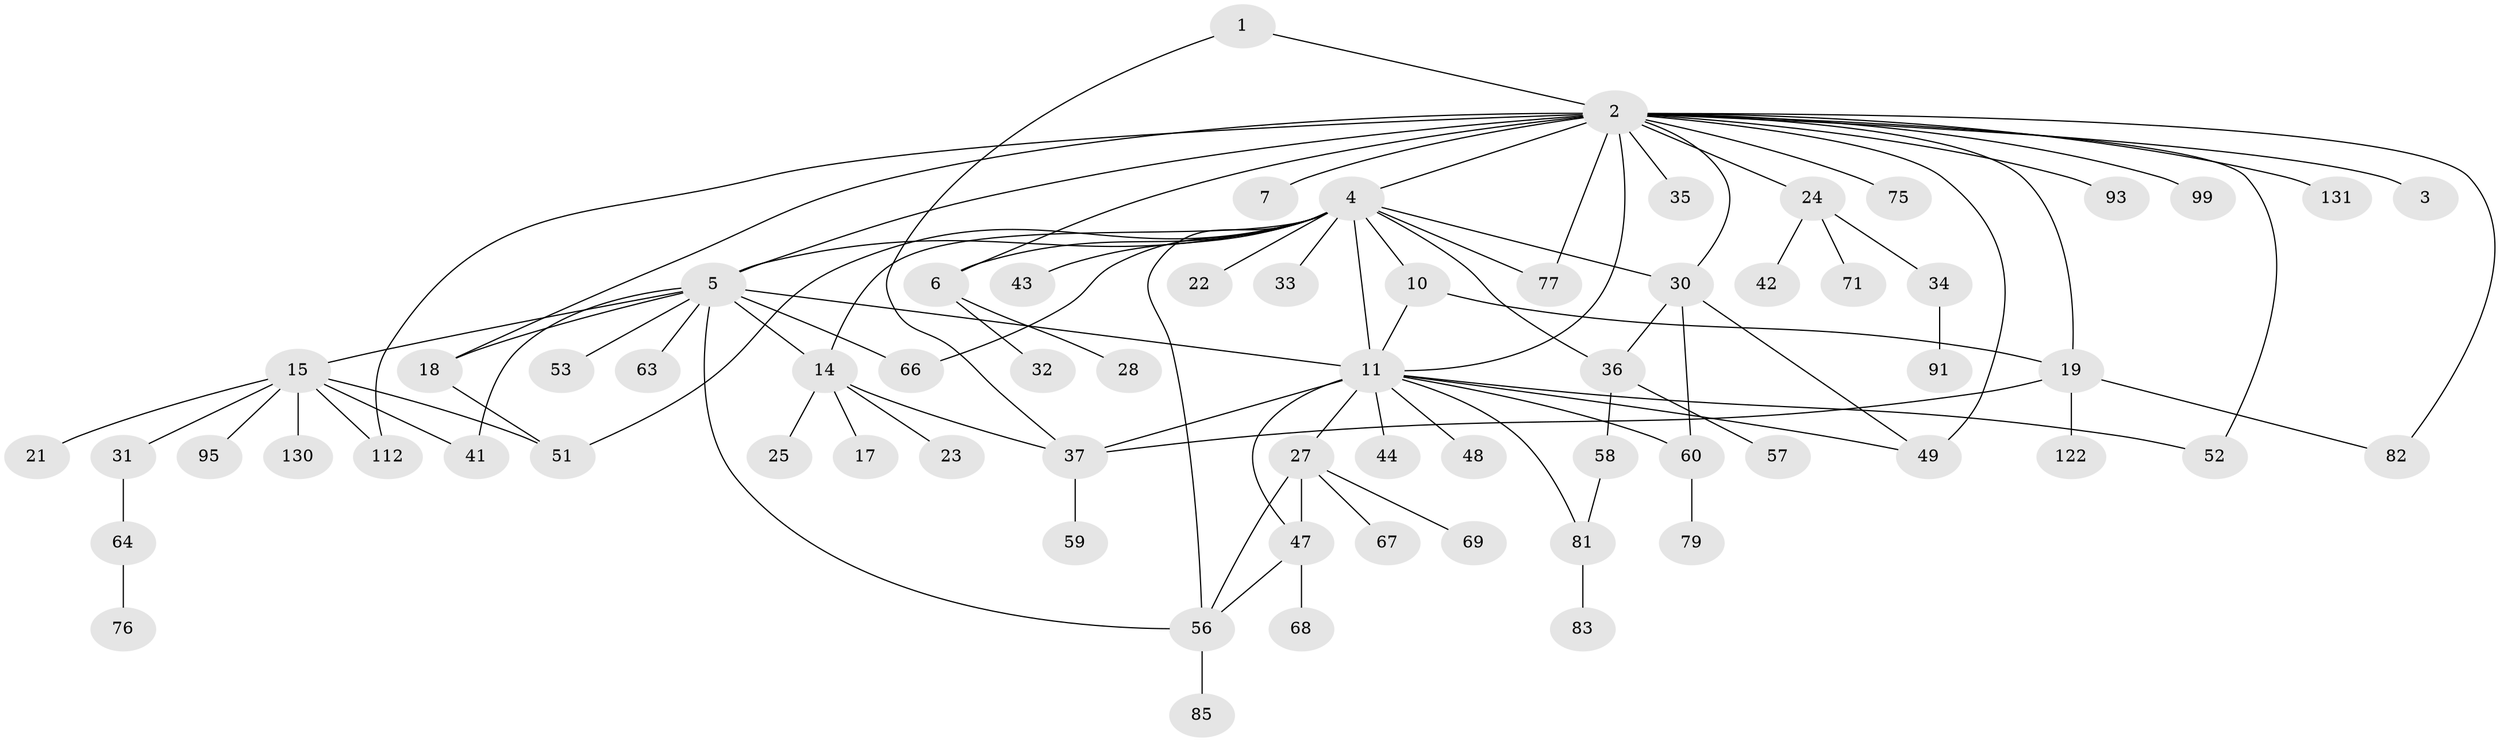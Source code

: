 // original degree distribution, {4: 0.06666666666666667, 28: 0.007407407407407408, 1: 0.4740740740740741, 10: 0.007407407407407408, 15: 0.007407407407407408, 3: 0.1037037037037037, 19: 0.007407407407407408, 5: 0.05925925925925926, 2: 0.2222222222222222, 11: 0.007407407407407408, 8: 0.014814814814814815, 9: 0.007407407407407408, 6: 0.014814814814814815}
// Generated by graph-tools (version 1.1) at 2025/14/03/09/25 04:14:36]
// undirected, 67 vertices, 95 edges
graph export_dot {
graph [start="1"]
  node [color=gray90,style=filled];
  1 [super="+45+54+84"];
  2 [super="+38+13+72"];
  3;
  4 [super="+12+8+135"];
  5 [super="+50+103"];
  6 [super="+9+94"];
  7;
  10 [super="+113"];
  11 [super="+74+73+26+98+61+86"];
  14 [super="+46"];
  15 [super="+16"];
  17 [super="+126"];
  18 [super="+90+127+128"];
  19;
  21;
  22;
  23;
  24 [super="+104"];
  25;
  27;
  28;
  30;
  31;
  32;
  33;
  34;
  35;
  36 [super="+78"];
  37;
  41;
  42;
  43;
  44;
  47 [super="+117"];
  48;
  49;
  51 [super="+100+97"];
  52;
  53 [super="+62"];
  56 [super="+65"];
  57;
  58 [super="+118"];
  59;
  60;
  63 [super="+101"];
  64;
  66 [super="+88"];
  67;
  68;
  69;
  71;
  75;
  76;
  77;
  79;
  81;
  82;
  83;
  85 [super="+120"];
  91;
  93;
  95;
  99;
  112;
  122;
  130;
  131;
  1 -- 2;
  1 -- 37;
  2 -- 3;
  2 -- 4 [weight=3];
  2 -- 5;
  2 -- 7;
  2 -- 19;
  2 -- 24;
  2 -- 30;
  2 -- 35;
  2 -- 49 [weight=2];
  2 -- 52;
  2 -- 75;
  2 -- 77;
  2 -- 82;
  2 -- 93;
  2 -- 99;
  2 -- 112;
  2 -- 131;
  2 -- 18;
  2 -- 6 [weight=2];
  2 -- 11 [weight=4];
  4 -- 6;
  4 -- 11 [weight=4];
  4 -- 22;
  4 -- 51;
  4 -- 33;
  4 -- 66;
  4 -- 5 [weight=2];
  4 -- 10;
  4 -- 43;
  4 -- 77;
  4 -- 14 [weight=2];
  4 -- 56;
  4 -- 30 [weight=2];
  4 -- 36;
  5 -- 14;
  5 -- 15;
  5 -- 18;
  5 -- 41;
  5 -- 53;
  5 -- 56;
  5 -- 63;
  5 -- 66;
  5 -- 11 [weight=4];
  6 -- 32;
  6 -- 28;
  10 -- 11;
  10 -- 19;
  11 -- 37;
  11 -- 47;
  11 -- 44;
  11 -- 48;
  11 -- 81;
  11 -- 52;
  11 -- 27;
  11 -- 60;
  11 -- 49;
  14 -- 17;
  14 -- 23;
  14 -- 25;
  14 -- 37;
  15 -- 21;
  15 -- 31;
  15 -- 41;
  15 -- 51;
  15 -- 95;
  15 -- 112;
  15 -- 130;
  18 -- 51;
  19 -- 37;
  19 -- 82;
  19 -- 122;
  24 -- 34;
  24 -- 42;
  24 -- 71;
  27 -- 47;
  27 -- 67;
  27 -- 69;
  27 -- 56;
  30 -- 36;
  30 -- 49;
  30 -- 60;
  31 -- 64;
  34 -- 91;
  36 -- 57;
  36 -- 58;
  37 -- 59;
  47 -- 68;
  47 -- 56;
  56 -- 85;
  58 -- 81;
  60 -- 79;
  64 -- 76;
  81 -- 83;
}
